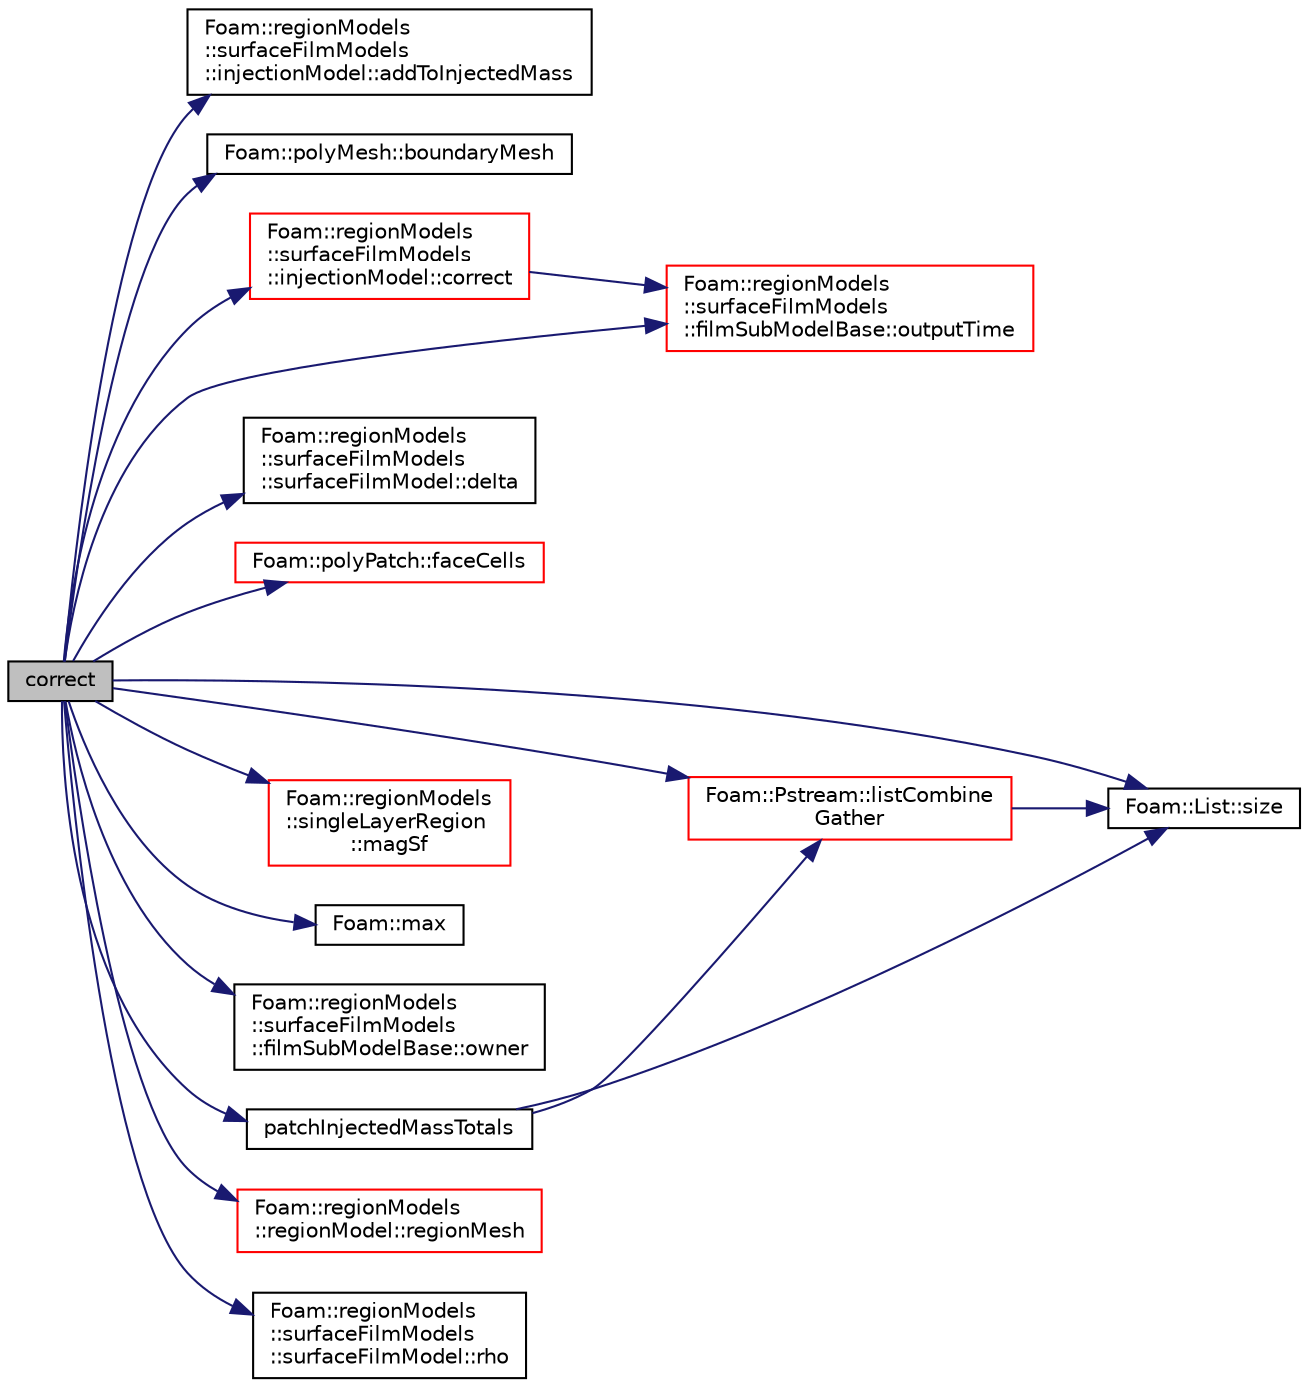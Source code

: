 digraph "correct"
{
  bgcolor="transparent";
  edge [fontname="Helvetica",fontsize="10",labelfontname="Helvetica",labelfontsize="10"];
  node [fontname="Helvetica",fontsize="10",shape=record];
  rankdir="LR";
  Node1 [label="correct",height=0.2,width=0.4,color="black", fillcolor="grey75", style="filled", fontcolor="black"];
  Node1 -> Node2 [color="midnightblue",fontsize="10",style="solid",fontname="Helvetica"];
  Node2 [label="Foam::regionModels\l::surfaceFilmModels\l::injectionModel::addToInjectedMass",height=0.2,width=0.4,color="black",URL="$a01099.html#a445e90984340ae8700aaf5f7e9529c66",tooltip="Add to injected mass. "];
  Node1 -> Node3 [color="midnightblue",fontsize="10",style="solid",fontname="Helvetica"];
  Node3 [label="Foam::polyMesh::boundaryMesh",height=0.2,width=0.4,color="black",URL="$a01917.html#a6b7f5ba89250dbd7a1c6c7860ab60fe3",tooltip="Return boundary mesh. "];
  Node1 -> Node4 [color="midnightblue",fontsize="10",style="solid",fontname="Helvetica"];
  Node4 [label="Foam::regionModels\l::surfaceFilmModels\l::injectionModel::correct",height=0.2,width=0.4,color="red",URL="$a01099.html#a3ae44b28050c3aa494c1d8e18cf618c1",tooltip="Correct. "];
  Node4 -> Node5 [color="midnightblue",fontsize="10",style="solid",fontname="Helvetica"];
  Node5 [label="Foam::regionModels\l::surfaceFilmModels\l::filmSubModelBase::outputTime",height=0.2,width=0.4,color="red",URL="$a00788.html#a4c739173bf75a87e1b6535c2431f1229",tooltip="Flag to indicate when to write a property. "];
  Node1 -> Node6 [color="midnightblue",fontsize="10",style="solid",fontname="Helvetica"];
  Node6 [label="Foam::regionModels\l::surfaceFilmModels\l::surfaceFilmModel::delta",height=0.2,width=0.4,color="black",URL="$a02479.html#ad7a3f68138b05c28be48dae6234587ad",tooltip="Return the film thickness [m]. "];
  Node1 -> Node7 [color="midnightblue",fontsize="10",style="solid",fontname="Helvetica"];
  Node7 [label="Foam::polyPatch::faceCells",height=0.2,width=0.4,color="red",URL="$a01935.html#a7cbd3f7d875089fbed897f536ef662c9",tooltip="Return face-cell addressing. "];
  Node1 -> Node8 [color="midnightblue",fontsize="10",style="solid",fontname="Helvetica"];
  Node8 [label="Foam::Pstream::listCombine\lGather",height=0.2,width=0.4,color="red",URL="$a02017.html#a8c0e5044dc4a942cf62b06797c3a743f"];
  Node8 -> Node9 [color="midnightblue",fontsize="10",style="solid",fontname="Helvetica"];
  Node9 [label="Foam::List::size",height=0.2,width=0.4,color="black",URL="$a01364.html#a8a5f6fa29bd4b500caf186f60245b384",tooltip="Override size to be inconsistent with allocated storage. "];
  Node1 -> Node10 [color="midnightblue",fontsize="10",style="solid",fontname="Helvetica"];
  Node10 [label="Foam::regionModels\l::singleLayerRegion\l::magSf",height=0.2,width=0.4,color="red",URL="$a02321.html#a50c2173eeb08076209dffc96c59f9372",tooltip="Return the face area magnitudes / [m2]. "];
  Node1 -> Node11 [color="midnightblue",fontsize="10",style="solid",fontname="Helvetica"];
  Node11 [label="Foam::max",height=0.2,width=0.4,color="black",URL="$a10733.html#ac993e906cf2774ae77e666bc24e81733"];
  Node1 -> Node5 [color="midnightblue",fontsize="10",style="solid",fontname="Helvetica"];
  Node1 -> Node12 [color="midnightblue",fontsize="10",style="solid",fontname="Helvetica"];
  Node12 [label="Foam::regionModels\l::surfaceFilmModels\l::filmSubModelBase::owner",height=0.2,width=0.4,color="black",URL="$a00788.html#a1dc2bddde79e05299749056dbc1802b5",tooltip="Return const access to the owner surface film model. "];
  Node1 -> Node13 [color="midnightblue",fontsize="10",style="solid",fontname="Helvetica"];
  Node13 [label="patchInjectedMassTotals",height=0.2,width=0.4,color="black",URL="$a01803.html#ab427ea6edd5841379ea91a45907e8858",tooltip="Accumulate the total mass injected for the patches into the. "];
  Node13 -> Node9 [color="midnightblue",fontsize="10",style="solid",fontname="Helvetica"];
  Node13 -> Node8 [color="midnightblue",fontsize="10",style="solid",fontname="Helvetica"];
  Node1 -> Node14 [color="midnightblue",fontsize="10",style="solid",fontname="Helvetica"];
  Node14 [label="Foam::regionModels\l::regionModel::regionMesh",height=0.2,width=0.4,color="red",URL="$a02133.html#a0c7874a65eec16e2afa43acd6055b16a",tooltip="Return the region mesh database. "];
  Node1 -> Node15 [color="midnightblue",fontsize="10",style="solid",fontname="Helvetica"];
  Node15 [label="Foam::regionModels\l::surfaceFilmModels\l::surfaceFilmModel::rho",height=0.2,width=0.4,color="black",URL="$a02479.html#a588d18200c9cf5a24b176c19a861f657",tooltip="Return the film density [kg/m3]. "];
  Node1 -> Node9 [color="midnightblue",fontsize="10",style="solid",fontname="Helvetica"];
}
